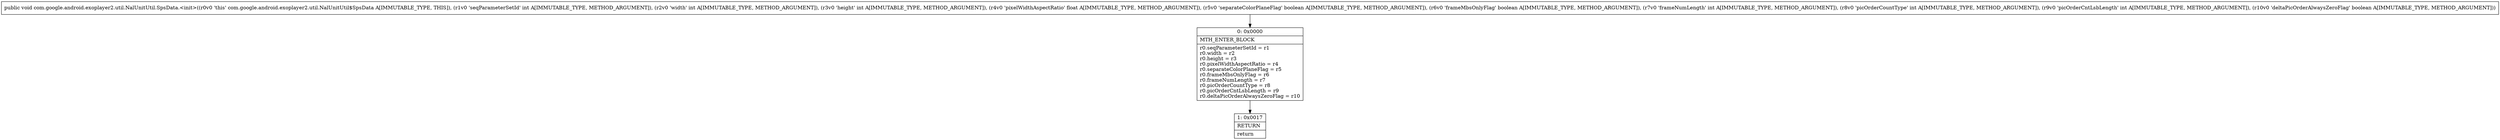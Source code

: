 digraph "CFG forcom.google.android.exoplayer2.util.NalUnitUtil.SpsData.\<init\>(IIIFZZIIIZ)V" {
Node_0 [shape=record,label="{0\:\ 0x0000|MTH_ENTER_BLOCK\l|r0.seqParameterSetId = r1\lr0.width = r2\lr0.height = r3\lr0.pixelWidthAspectRatio = r4\lr0.separateColorPlaneFlag = r5\lr0.frameMbsOnlyFlag = r6\lr0.frameNumLength = r7\lr0.picOrderCountType = r8\lr0.picOrderCntLsbLength = r9\lr0.deltaPicOrderAlwaysZeroFlag = r10\l}"];
Node_1 [shape=record,label="{1\:\ 0x0017|RETURN\l|return\l}"];
MethodNode[shape=record,label="{public void com.google.android.exoplayer2.util.NalUnitUtil.SpsData.\<init\>((r0v0 'this' com.google.android.exoplayer2.util.NalUnitUtil$SpsData A[IMMUTABLE_TYPE, THIS]), (r1v0 'seqParameterSetId' int A[IMMUTABLE_TYPE, METHOD_ARGUMENT]), (r2v0 'width' int A[IMMUTABLE_TYPE, METHOD_ARGUMENT]), (r3v0 'height' int A[IMMUTABLE_TYPE, METHOD_ARGUMENT]), (r4v0 'pixelWidthAspectRatio' float A[IMMUTABLE_TYPE, METHOD_ARGUMENT]), (r5v0 'separateColorPlaneFlag' boolean A[IMMUTABLE_TYPE, METHOD_ARGUMENT]), (r6v0 'frameMbsOnlyFlag' boolean A[IMMUTABLE_TYPE, METHOD_ARGUMENT]), (r7v0 'frameNumLength' int A[IMMUTABLE_TYPE, METHOD_ARGUMENT]), (r8v0 'picOrderCountType' int A[IMMUTABLE_TYPE, METHOD_ARGUMENT]), (r9v0 'picOrderCntLsbLength' int A[IMMUTABLE_TYPE, METHOD_ARGUMENT]), (r10v0 'deltaPicOrderAlwaysZeroFlag' boolean A[IMMUTABLE_TYPE, METHOD_ARGUMENT])) }"];
MethodNode -> Node_0;
Node_0 -> Node_1;
}

